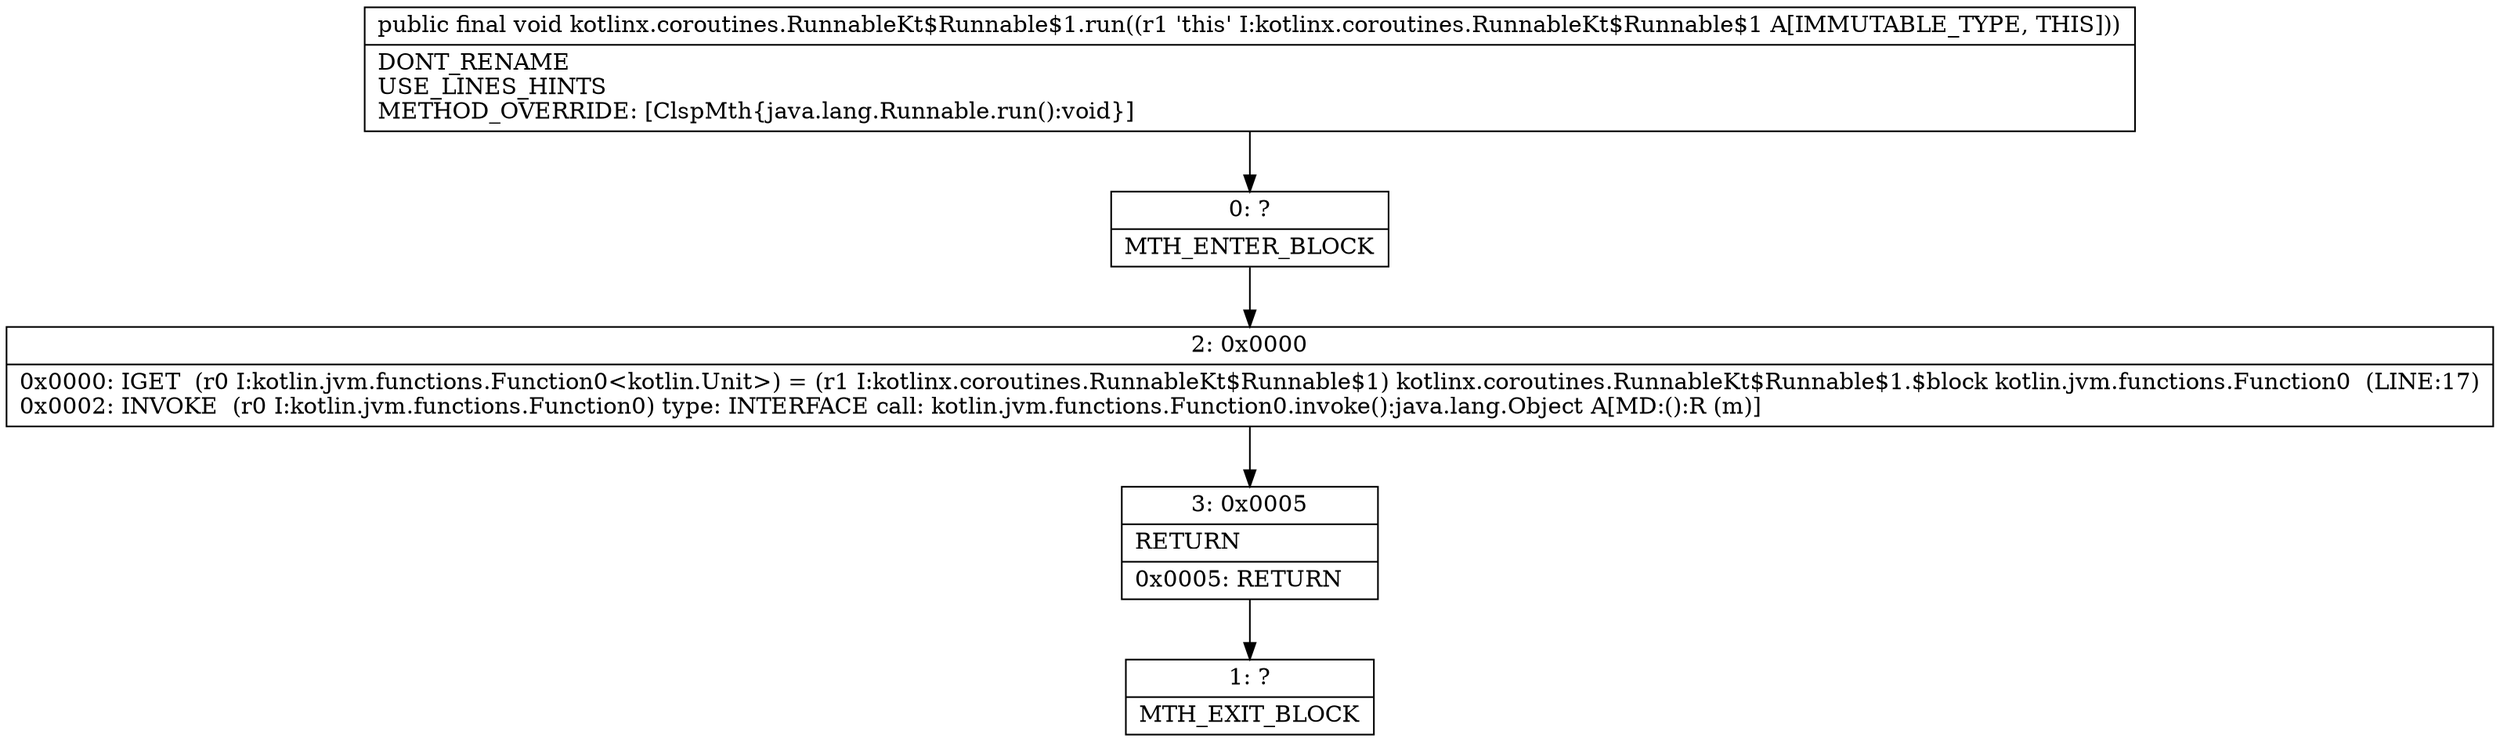 digraph "CFG forkotlinx.coroutines.RunnableKt$Runnable$1.run()V" {
Node_0 [shape=record,label="{0\:\ ?|MTH_ENTER_BLOCK\l}"];
Node_2 [shape=record,label="{2\:\ 0x0000|0x0000: IGET  (r0 I:kotlin.jvm.functions.Function0\<kotlin.Unit\>) = (r1 I:kotlinx.coroutines.RunnableKt$Runnable$1) kotlinx.coroutines.RunnableKt$Runnable$1.$block kotlin.jvm.functions.Function0  (LINE:17)\l0x0002: INVOKE  (r0 I:kotlin.jvm.functions.Function0) type: INTERFACE call: kotlin.jvm.functions.Function0.invoke():java.lang.Object A[MD:():R (m)]\l}"];
Node_3 [shape=record,label="{3\:\ 0x0005|RETURN\l|0x0005: RETURN   \l}"];
Node_1 [shape=record,label="{1\:\ ?|MTH_EXIT_BLOCK\l}"];
MethodNode[shape=record,label="{public final void kotlinx.coroutines.RunnableKt$Runnable$1.run((r1 'this' I:kotlinx.coroutines.RunnableKt$Runnable$1 A[IMMUTABLE_TYPE, THIS]))  | DONT_RENAME\lUSE_LINES_HINTS\lMETHOD_OVERRIDE: [ClspMth\{java.lang.Runnable.run():void\}]\l}"];
MethodNode -> Node_0;Node_0 -> Node_2;
Node_2 -> Node_3;
Node_3 -> Node_1;
}

